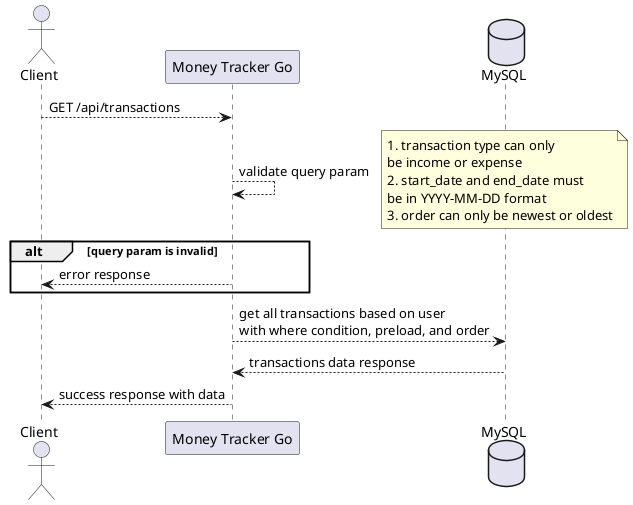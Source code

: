 @startuml Get Transactions

actor "Client" as client
participant "Money Tracker Go" as server
database "MySQL" as db

client --> server : GET /api/transactions
server --> server : validate query param
note right
  1. transaction type can only 
  be income or expense
  2. start_date and end_date must 
  be in YYYY-MM-DD format
  3. order can only be newest or oldest
end note
alt query param is invalid
  server --> client : error response
end
server --> db : get all transactions based on user \nwith where condition, preload, and order
db --> server : transactions data response
server --> client : success response with data

@enduml